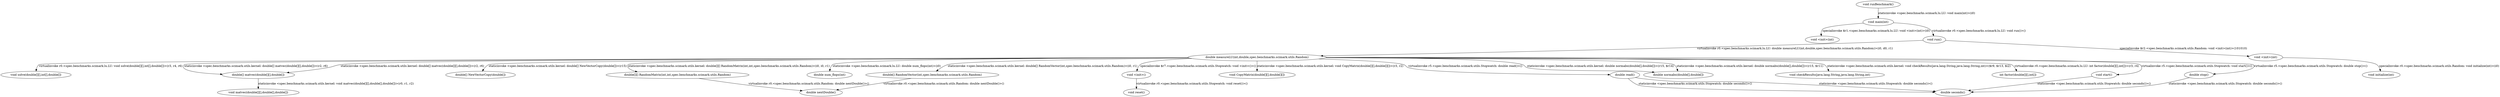 digraph g {
14[label="double stop()"]
11[label="void solve(double[][],int[],double[])"]
5[label="double measureLU(int,double,spec.benchmarks.scimark.utils.Random)"]
9[label="double[] matvec(double[][],double[])"]
20[label="double nextDouble()"]
1[label="void main(int)"]
21[label="void reset()"]
12[label="double[] NewVectorCopy(double[])"]
4[label="void <init>(int)"]
19[label="double[][] RandomMatrix(int,int,spec.benchmarks.scimark.utils.Random)"]
23[label="void matvec(double[][],double[],double[])"]
7[label="double num_flops(int)"]
24[label="void initialize(int)"]
13[label="double[] RandomVector(int,spec.benchmarks.scimark.utils.Random)"]
3[label="void <init>(int)"]
18[label="void <init>()"]
2[label="void run()"]
16[label="void CopyMatrix(double[][],double[][])"]
6[label="double read()"]
8[label="double normabs(double[],double[])"]
22[label="double seconds()"]
10[label="void checkResults(java.lang.String,java.lang.String,int)"]
15[label="int factor(double[][],int[])"]
17[label="void start()"]
0[label="void runBenchmark()"]
5->14[label="virtualinvoke r5.<spec.benchmarks.scimark.utils.Stopwatch: double stop()>()"]
4->24[label="specialinvoke r0.<spec.benchmarks.scimark.utils.Random: void initialize(int)>(i0)"]
5->15[label="virtualinvoke r0.<spec.benchmarks.scimark.lu.LU: int factor(double[][],int[])>(r3, r4)"]
5->16[label="staticinvoke <spec.benchmarks.scimark.utils.kernel: void CopyMatrix(double[][],double[][])>(r3, r2)"]
5->17[label="virtualinvoke r5.<spec.benchmarks.scimark.utils.Stopwatch: void start()>()"]
5->18[label="specialinvoke $r7.<spec.benchmarks.scimark.utils.Stopwatch: void <init>()>()"]
5->19[label="staticinvoke <spec.benchmarks.scimark.utils.kernel: double[][] RandomMatrix(int,int,spec.benchmarks.scimark.utils.Random)>(i0, i0, r1)"]
17->22[label="staticinvoke <spec.benchmarks.scimark.utils.Stopwatch: double seconds()>()"]
5->10[label="staticinvoke <spec.benchmarks.scimark.utils.kernel: void checkResults(java.lang.String,java.lang.String,int)>($r9, $r13, $i2)"]
13->20[label="virtualinvoke r0.<spec.benchmarks.scimark.utils.Random: double nextDouble()>()"]
5->11[label="virtualinvoke r0.<spec.benchmarks.scimark.lu.LU: void solve(double[][],int[],double[])>(r3, r4, r6)"]
19->20[label="virtualinvoke r0.<spec.benchmarks.scimark.utils.Random: double nextDouble()>()"]
6->22[label="staticinvoke <spec.benchmarks.scimark.utils.Stopwatch: double seconds()>()"]
6->22[label="staticinvoke <spec.benchmarks.scimark.utils.Stopwatch: double seconds()>()"]
5->12[label="staticinvoke <spec.benchmarks.scimark.utils.kernel: double[] NewVectorCopy(double[])>(r15)"]
5->13[label="staticinvoke <spec.benchmarks.scimark.utils.kernel: double[] RandomVector(int,spec.benchmarks.scimark.utils.Random)>(i0, r1)"]
0->1[label="staticinvoke <spec.benchmarks.scimark.lu.LU: void main(int)>(i0)"]
1->2[label="virtualinvoke r0.<spec.benchmarks.scimark.lu.LU: void run()>()"]
1->3[label="specialinvoke $r1.<spec.benchmarks.scimark.lu.LU: void <init>(int)>(i0)"]
2->4[label="specialinvoke $r2.<spec.benchmarks.scimark.utils.Random: void <init>(int)>(101010)"]
2->5[label="virtualinvoke r0.<spec.benchmarks.scimark.lu.LU: double measureLU(int,double,spec.benchmarks.scimark.utils.Random)>(i0, d0, r1)"]
5->6[label="virtualinvoke r5.<spec.benchmarks.scimark.utils.Stopwatch: double read()>()"]
5->7[label="staticinvoke <spec.benchmarks.scimark.lu.LU: double num_flops(int)>(i0)"]
5->8[label="staticinvoke <spec.benchmarks.scimark.utils.kernel: double normabs(double[],double[])>(r15, $r14)"]
5->8[label="staticinvoke <spec.benchmarks.scimark.utils.kernel: double normabs(double[],double[])>(r15, $r11)"]
5->9[label="staticinvoke <spec.benchmarks.scimark.utils.kernel: double[] matvec(double[][],double[])>(r2, r6)"]
5->9[label="staticinvoke <spec.benchmarks.scimark.utils.kernel: double[] matvec(double[][],double[])>(r2, r6)"]
9->23[label="staticinvoke <spec.benchmarks.scimark.utils.kernel: void matvec(double[][],double[],double[])>(r0, r1, r2)"]
14->22[label="staticinvoke <spec.benchmarks.scimark.utils.Stopwatch: double seconds()>()"]
18->21[label="virtualinvoke r0.<spec.benchmarks.scimark.utils.Stopwatch: void reset()>()"]
}